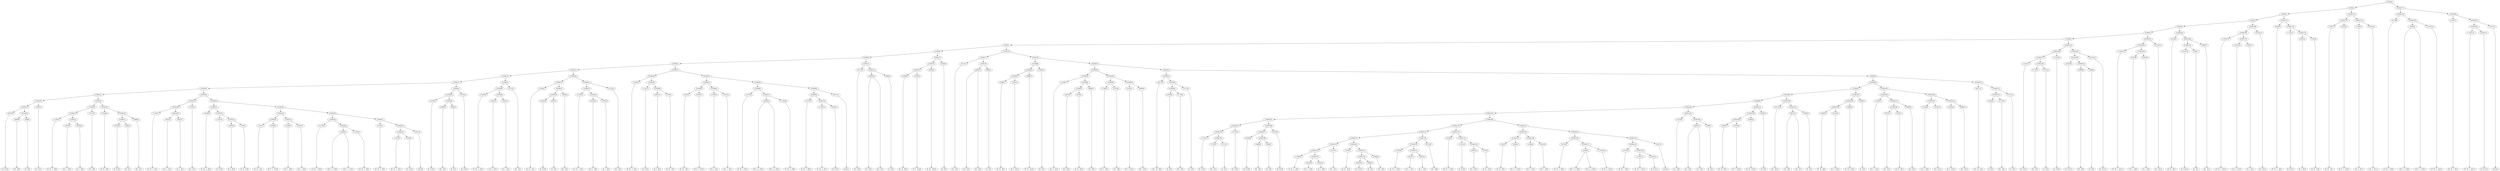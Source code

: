 digraph sample{
"L4763(0)"->"[D  Fis](0)"
"L3809(0)"->"[Fis  A](0)"
"L938(0)"->"[D  A](0)"
"L5294(18)"->"L3809(0)"
"L5294(18)"->"L938(0)"
"L5294(17)"->"L4763(0)"
"L5294(17)"->"L5294(18)"
"L4763(1)"->"[D  Fis](1)"
"L5294(16)"->"L5294(17)"
"L5294(16)"->"L4763(1)"
"L-1302(0)"->"[E  Fis  G  A](0)"
"L3423(0)"->"[Cis  G  A](0)"
"L2655(0)"->"[E  G  A](0)"
"L5294(22)"->"L3423(0)"
"L5294(22)"->"L2655(0)"
"L5294(21)"->"L-1302(0)"
"L5294(21)"->"L5294(22)"
"L3713(0)"->"[Cis  A](0)"
"L5294(20)"->"L5294(21)"
"L5294(20)"->"L3713(0)"
"L3104(0)"->"[D  Fis  A](0)"
"L4763(2)"->"[D  Fis](2)"
"L938(1)"->"[D  A](1)"
"L5294(25)"->"L4763(2)"
"L5294(25)"->"L938(1)"
"L3809(1)"->"[Fis  A](1)"
"L5294(24)"->"L5294(25)"
"L5294(24)"->"L3809(1)"
"L5294(23)"->"L3104(0)"
"L5294(23)"->"L5294(24)"
"L5294(19)"->"L5294(20)"
"L5294(19)"->"L5294(23)"
"L5294(15)"->"L5294(16)"
"L5294(15)"->"L5294(19)"
"L-1302(1)"->"[E  Fis  G  A](1)"
"L3423(1)"->"[Cis  G  A](1)"
"L2655(1)"->"[E  G  A](1)"
"L5294(29)"->"L3423(1)"
"L5294(29)"->"L2655(1)"
"L5294(28)"->"L-1302(1)"
"L5294(28)"->"L5294(29)"
"L3713(1)"->"[Cis  A](1)"
"L5294(27)"->"L5294(28)"
"L5294(27)"->"L3713(1)"
"L3148(0)"->"[D  Fis  G  A](0)"
"L-1351(0)"->"[E  Fis](0)"
"L3952(0)"->"[D  A  B](0)"
"L782(0)"->"[E  Fis  G](0)"
"L5294(33)"->"L3952(0)"
"L5294(33)"->"L782(0)"
"L5294(32)"->"L-1351(0)"
"L5294(32)"->"L5294(33)"
"L5294(31)"->"L3148(0)"
"L5294(31)"->"L5294(32)"
"L782(1)"->"[E  Fis  G](1)"
"L5018(0)"->"[D  E  G  Gis](0)"
"L5294(36)"->"L782(1)"
"L5294(36)"->"L5018(0)"
"L1164(0)"->"[Cis  E  A](0)"
"L3423(2)"->"[Cis  G  A](2)"
"L5294(37)"->"L1164(0)"
"L5294(37)"->"L3423(2)"
"L5294(35)"->"L5294(36)"
"L5294(35)"->"L5294(37)"
"L3178(0)"->"[D  Fis  G  B](0)"
"L4569(0)"->"[Fis  G  A  B](0)"
"L4569(0)"->"[Fis  G  A  B](1)"
"L-1302(2)"->"[E  Fis  G  A](2)"
"L5294(40)"->"L4569(0)"
"L5294(40)"->"L-1302(2)"
"L5294(39)"->"L3178(0)"
"L5294(39)"->"L5294(40)"
"L3178(1)"->"[D  Fis  G  B](1)"
"L-1302(3)"->"[E  Fis  G  A](3)"
"L4763(3)"->"[D  Fis](3)"
"L5294(43)"->"L-1302(3)"
"L5294(43)"->"L4763(3)"
"L1617(0)"->"[rest](0)"
"L5294(42)"->"L5294(43)"
"L5294(42)"->"L1617(0)"
"L5294(41)"->"L3178(1)"
"L5294(41)"->"L5294(42)"
"L5294(38)"->"L5294(39)"
"L5294(38)"->"L5294(41)"
"L5294(34)"->"L5294(35)"
"L5294(34)"->"L5294(38)"
"L5294(30)"->"L5294(31)"
"L5294(30)"->"L5294(34)"
"L5294(26)"->"L5294(27)"
"L5294(26)"->"L5294(30)"
"L5294(14)"->"L5294(15)"
"L5294(14)"->"L5294(26)"
"L4763(4)"->"[D  Fis](4)"
"L3809(2)"->"[Fis  A](2)"
"L938(2)"->"[D  A](2)"
"L5294(46)"->"L3809(2)"
"L5294(46)"->"L938(2)"
"L5294(45)"->"L4763(4)"
"L5294(45)"->"L5294(46)"
"L4763(5)"->"[D  Fis](5)"
"L5294(44)"->"L5294(45)"
"L5294(44)"->"L4763(5)"
"L5294(13)"->"L5294(14)"
"L5294(13)"->"L5294(44)"
"L-1302(4)"->"[E  Fis  G  A](4)"
"L3423(3)"->"[Cis  G  A](3)"
"L2655(2)"->"[E  G  A](2)"
"L5294(49)"->"L3423(3)"
"L5294(49)"->"L2655(2)"
"L5294(48)"->"L-1302(4)"
"L5294(48)"->"L5294(49)"
"L3713(2)"->"[Cis  A](2)"
"L5294(47)"->"L5294(48)"
"L5294(47)"->"L3713(2)"
"L5294(12)"->"L5294(13)"
"L5294(12)"->"L5294(47)"
"L3104(1)"->"[D  Fis  A](1)"
"L4763(6)"->"[D  Fis](6)"
"L938(3)"->"[D  A](3)"
"L5294(53)"->"L4763(6)"
"L5294(53)"->"L938(3)"
"L3809(3)"->"[Fis  A](3)"
"L5294(52)"->"L5294(53)"
"L5294(52)"->"L3809(3)"
"L5294(51)"->"L3104(1)"
"L5294(51)"->"L5294(52)"
"L-1302(5)"->"[E  Fis  G  A](5)"
"L3423(4)"->"[Cis  G  A](4)"
"L2655(3)"->"[E  G  A](3)"
"L5294(56)"->"L3423(4)"
"L5294(56)"->"L2655(3)"
"L5294(55)"->"L-1302(5)"
"L5294(55)"->"L5294(56)"
"L3713(3)"->"[Cis  A](3)"
"L5294(54)"->"L5294(55)"
"L5294(54)"->"L3713(3)"
"L5294(50)"->"L5294(51)"
"L5294(50)"->"L5294(54)"
"L5294(11)"->"L5294(12)"
"L5294(11)"->"L5294(50)"
"L3148(1)"->"[D  Fis  G  A](1)"
"L-1351(1)"->"[E  Fis](1)"
"L3952(1)"->"[D  A  B](1)"
"L782(2)"->"[E  Fis  G](2)"
"L5294(60)"->"L3952(1)"
"L5294(60)"->"L782(2)"
"L5294(59)"->"L-1351(1)"
"L5294(59)"->"L5294(60)"
"L5294(58)"->"L3148(1)"
"L5294(58)"->"L5294(59)"
"L782(3)"->"[E  Fis  G](3)"
"L5018(1)"->"[D  E  G  Gis](1)"
"L5294(63)"->"L782(3)"
"L5294(63)"->"L5018(1)"
"L1164(1)"->"[Cis  E  A](1)"
"L3423(5)"->"[Cis  G  A](5)"
"L5294(64)"->"L1164(1)"
"L5294(64)"->"L3423(5)"
"L5294(62)"->"L5294(63)"
"L5294(62)"->"L5294(64)"
"L3178(2)"->"[D  Fis  G  B](2)"
"L4569(1)"->"[Fis  G  A  B](2)"
"L4569(1)"->"[Fis  G  A  B](3)"
"L-1302(6)"->"[E  Fis  G  A](6)"
"L5294(67)"->"L4569(1)"
"L5294(67)"->"L-1302(6)"
"L5294(66)"->"L3178(2)"
"L5294(66)"->"L5294(67)"
"L3178(3)"->"[D  Fis  G  B](3)"
"L-1302(7)"->"[E  Fis  G  A](7)"
"L4763(7)"->"[D  Fis](7)"
"L5294(70)"->"L-1302(7)"
"L5294(70)"->"L4763(7)"
"L5294(69)"->"L3178(3)"
"L5294(69)"->"L5294(70)"
"L1617(1)"->"[rest](1)"
"L5294(68)"->"L5294(69)"
"L5294(68)"->"L1617(1)"
"L5294(65)"->"L5294(66)"
"L5294(65)"->"L5294(68)"
"L5294(61)"->"L5294(62)"
"L5294(61)"->"L5294(65)"
"L5294(57)"->"L5294(58)"
"L5294(57)"->"L5294(61)"
"L5294(10)"->"L5294(11)"
"L5294(10)"->"L5294(57)"
"L3713(4)"->"[Cis  A](4)"
"L4831(0)"->"[Cis  E](0)"
"L4831(0)"->"[Cis  E](1)"
"L966(0)"->"[E  A](0)"
"L5294(72)"->"L4831(0)"
"L5294(72)"->"L966(0)"
"L5294(71)"->"L3713(4)"
"L5294(71)"->"L5294(72)"
"L5294(9)"->"L5294(10)"
"L5294(9)"->"L5294(71)"
"L3369(0)"->"[D  Gis  B](0)"
"L2254(0)"->"[D  E  Gis](0)"
"L5294(75)"->"L3369(0)"
"L5294(75)"->"L2254(0)"
"L4904(0)"->"[E  Fis  Gis](0)"
"L5294(74)"->"L5294(75)"
"L5294(74)"->"L4904(0)"
"L3943(0)"->"[D  E](0)"
"L5294(73)"->"L5294(74)"
"L5294(73)"->"L3943(0)"
"L5294(8)"->"L5294(9)"
"L5294(8)"->"L5294(73)"
"L3713(5)"->"[Cis  A](5)"
"L4831(1)"->"[Cis  E](2)"
"L4831(1)"->"[Cis  E](3)"
"L966(1)"->"[E  A](1)"
"L5294(78)"->"L4831(1)"
"L5294(78)"->"L966(1)"
"L5294(77)"->"L3713(5)"
"L5294(77)"->"L5294(78)"
"L3369(1)"->"[D  Gis  B](1)"
"L2254(1)"->"[D  E  Gis](1)"
"L5294(82)"->"L3369(1)"
"L5294(82)"->"L2254(1)"
"L4904(1)"->"[E  Fis  Gis](1)"
"L5294(81)"->"L5294(82)"
"L5294(81)"->"L4904(1)"
"L3943(1)"->"[D  E](1)"
"L5294(80)"->"L5294(81)"
"L5294(80)"->"L3943(1)"
"L1164(2)"->"[Cis  E  A](2)"
"L4873(0)"->"[Cis  D](0)"
"L879(0)"->"[D  Fis  B](0)"
"L5294(87)"->"L4873(0)"
"L5294(87)"->"L879(0)"
"L4864(0)"->"[Cis  B](0)"
"L5294(86)"->"L5294(87)"
"L5294(86)"->"L4864(0)"
"L5294(85)"->"L1164(2)"
"L5294(85)"->"L5294(86)"
"L1164(3)"->"[Cis  E  A](3)"
"L3713(6)"->"[Cis  A](6)"
"L5294(89)"->"L1164(3)"
"L5294(89)"->"L3713(6)"
"L2254(2)"->"[D  E  Gis](2)"
"L4895(0)"->"[Fis  Gis](0)"
"L5294(90)"->"L2254(2)"
"L5294(90)"->"L4895(0)"
"L5294(88)"->"L5294(89)"
"L5294(88)"->"L5294(90)"
"L5294(84)"->"L5294(85)"
"L5294(84)"->"L5294(88)"
"L4577(0)"->"[Cis  Gis  A](0)"
"L2618(0)"->"[A  B](0)"
"L1779(0)"->"[Fis  G](0)"
"L5294(94)"->"L2618(0)"
"L5294(94)"->"L1779(0)"
"L3771(0)"->"[G  A](0)"
"L5294(93)"->"L5294(94)"
"L5294(93)"->"L3771(0)"
"L5294(92)"->"L4577(0)"
"L5294(92)"->"L5294(93)"
"L-1351(2)"->"[E  Fis](2)"
"L1779(1)"->"[Fis  G](1)"
"L3771(1)"->"[G  A](1)"
"L5294(105)"->"L1779(1)"
"L5294(105)"->"L3771(1)"
"L5294(104)"->"L-1351(2)"
"L5294(104)"->"L5294(105)"
"L-1351(3)"->"[E  Fis](3)"
"L5294(103)"->"L5294(104)"
"L5294(103)"->"L-1351(3)"
"L4763(8)"->"[D  Fis](8)"
"L3809(4)"->"[Fis  A](4)"
"L938(4)"->"[D  A](4)"
"L5294(108)"->"L3809(4)"
"L5294(108)"->"L938(4)"
"L5294(107)"->"L4763(8)"
"L5294(107)"->"L5294(108)"
"L4763(9)"->"[D  Fis](9)"
"L5294(106)"->"L5294(107)"
"L5294(106)"->"L4763(9)"
"L5294(102)"->"L5294(103)"
"L5294(102)"->"L5294(106)"
"L-1302(8)"->"[E  Fis  G  A](8)"
"L3423(6)"->"[Cis  G  A](6)"
"L2655(4)"->"[E  G  A](4)"
"L5294(115)"->"L3423(6)"
"L5294(115)"->"L2655(4)"
"L5294(114)"->"L-1302(8)"
"L5294(114)"->"L5294(115)"
"L3713(7)"->"[Cis  A](7)"
"L5294(113)"->"L5294(114)"
"L5294(113)"->"L3713(7)"
"L3104(2)"->"[D  Fis  A](2)"
"L4763(10)"->"[D  Fis](10)"
"L938(5)"->"[D  A](5)"
"L5294(118)"->"L4763(10)"
"L5294(118)"->"L938(5)"
"L3809(5)"->"[Fis  A](5)"
"L5294(117)"->"L5294(118)"
"L5294(117)"->"L3809(5)"
"L5294(116)"->"L3104(2)"
"L5294(116)"->"L5294(117)"
"L5294(112)"->"L5294(113)"
"L5294(112)"->"L5294(116)"
"L-1302(9)"->"[E  Fis  G  A](9)"
"L3423(7)"->"[Cis  G  A](7)"
"L2655(5)"->"[E  G  A](5)"
"L5294(121)"->"L3423(7)"
"L5294(121)"->"L2655(5)"
"L5294(120)"->"L-1302(9)"
"L5294(120)"->"L5294(121)"
"L3713(8)"->"[Cis  A](8)"
"L5294(119)"->"L5294(120)"
"L5294(119)"->"L3713(8)"
"L5294(111)"->"L5294(112)"
"L5294(111)"->"L5294(119)"
"L3148(2)"->"[D  Fis  G  A](2)"
"L-1351(4)"->"[E  Fis](4)"
"L3952(2)"->"[D  A  B](2)"
"L782(4)"->"[E  Fis  G](4)"
"L5294(124)"->"L3952(2)"
"L5294(124)"->"L782(4)"
"L5294(123)"->"L-1351(4)"
"L5294(123)"->"L5294(124)"
"L5294(122)"->"L3148(2)"
"L5294(122)"->"L5294(123)"
"L5294(110)"->"L5294(111)"
"L5294(110)"->"L5294(122)"
"L782(5)"->"[E  Fis  G](5)"
"L5018(2)"->"[D  E  G  Gis](2)"
"L5294(127)"->"L782(5)"
"L5294(127)"->"L5018(2)"
"L1164(4)"->"[Cis  E  A](4)"
"L3423(8)"->"[Cis  G  A](8)"
"L5294(128)"->"L1164(4)"
"L5294(128)"->"L3423(8)"
"L5294(126)"->"L5294(127)"
"L5294(126)"->"L5294(128)"
"L3178(4)"->"[D  Fis  G  B](4)"
"L4569(2)"->"[Fis  G  A  B](4)"
"L4569(2)"->"[Fis  G  A  B](5)"
"L-1302(10)"->"[E  Fis  G  A](10)"
"L5294(131)"->"L4569(2)"
"L5294(131)"->"L-1302(10)"
"L5294(130)"->"L3178(4)"
"L5294(130)"->"L5294(131)"
"L3178(5)"->"[D  Fis  G  B](5)"
"L-1302(11)"->"[E  Fis  G  A](11)"
"L4763(11)"->"[D  Fis](11)"
"L5294(134)"->"L-1302(11)"
"L5294(134)"->"L4763(11)"
"L5294(133)"->"L3178(5)"
"L5294(133)"->"L5294(134)"
"L1617(2)"->"[rest](2)"
"L5294(132)"->"L5294(133)"
"L5294(132)"->"L1617(2)"
"L5294(129)"->"L5294(130)"
"L5294(129)"->"L5294(132)"
"L5294(125)"->"L5294(126)"
"L5294(125)"->"L5294(129)"
"L5294(109)"->"L5294(110)"
"L5294(109)"->"L5294(125)"
"L5294(101)"->"L5294(102)"
"L5294(101)"->"L5294(109)"
"L3713(9)"->"[Cis  A](9)"
"L4831(2)"->"[Cis  E](4)"
"L4831(2)"->"[Cis  E](5)"
"L966(2)"->"[E  A](2)"
"L5294(136)"->"L4831(2)"
"L5294(136)"->"L966(2)"
"L5294(135)"->"L3713(9)"
"L5294(135)"->"L5294(136)"
"L5294(100)"->"L5294(101)"
"L5294(100)"->"L5294(135)"
"L3369(2)"->"[D  Gis  B](2)"
"L2254(3)"->"[D  E  Gis](3)"
"L5294(139)"->"L3369(2)"
"L5294(139)"->"L2254(3)"
"L4904(2)"->"[E  Fis  Gis](2)"
"L5294(138)"->"L5294(139)"
"L5294(138)"->"L4904(2)"
"L3943(2)"->"[D  E](2)"
"L5294(137)"->"L5294(138)"
"L5294(137)"->"L3943(2)"
"L5294(99)"->"L5294(100)"
"L5294(99)"->"L5294(137)"
"L3713(10)"->"[Cis  A](10)"
"L4831(3)"->"[Cis  E](6)"
"L4831(3)"->"[Cis  E](7)"
"L966(3)"->"[E  A](3)"
"L5294(141)"->"L4831(3)"
"L5294(141)"->"L966(3)"
"L5294(140)"->"L3713(10)"
"L5294(140)"->"L5294(141)"
"L5294(98)"->"L5294(99)"
"L5294(98)"->"L5294(140)"
"L3369(3)"->"[D  Gis  B](3)"
"L2254(4)"->"[D  E  Gis](4)"
"L5294(144)"->"L3369(3)"
"L5294(144)"->"L2254(4)"
"L4904(3)"->"[E  Fis  Gis](3)"
"L5294(143)"->"L5294(144)"
"L5294(143)"->"L4904(3)"
"L3943(3)"->"[D  E](3)"
"L5294(142)"->"L5294(143)"
"L5294(142)"->"L3943(3)"
"L5294(97)"->"L5294(98)"
"L5294(97)"->"L5294(142)"
"L1164(5)"->"[Cis  E  A](5)"
"L4873(1)"->"[Cis  D](1)"
"L879(1)"->"[D  Fis  B](1)"
"L5294(148)"->"L4873(1)"
"L5294(148)"->"L879(1)"
"L4864(1)"->"[Cis  B](1)"
"L5294(147)"->"L5294(148)"
"L5294(147)"->"L4864(1)"
"L5294(146)"->"L1164(5)"
"L5294(146)"->"L5294(147)"
"L1164(6)"->"[Cis  E  A](6)"
"L3713(11)"->"[Cis  A](11)"
"L5294(150)"->"L1164(6)"
"L5294(150)"->"L3713(11)"
"L2254(5)"->"[D  E  Gis](5)"
"L4895(1)"->"[Fis  Gis](1)"
"L5294(151)"->"L2254(5)"
"L5294(151)"->"L4895(1)"
"L5294(149)"->"L5294(150)"
"L5294(149)"->"L5294(151)"
"L5294(145)"->"L5294(146)"
"L5294(145)"->"L5294(149)"
"L5294(96)"->"L5294(97)"
"L5294(96)"->"L5294(145)"
"L4577(1)"->"[Cis  Gis  A](1)"
"L2618(1)"->"[A  B](1)"
"L1779(2)"->"[Fis  G](2)"
"L5294(154)"->"L2618(1)"
"L5294(154)"->"L1779(2)"
"L3771(2)"->"[G  A](2)"
"L5294(153)"->"L5294(154)"
"L5294(153)"->"L3771(2)"
"L5294(152)"->"L4577(1)"
"L5294(152)"->"L5294(153)"
"L5294(95)"->"L5294(96)"
"L5294(95)"->"L5294(152)"
"L5294(91)"->"L5294(92)"
"L5294(91)"->"L5294(95)"
"L5294(83)"->"L5294(84)"
"L5294(83)"->"L5294(91)"
"L5294(79)"->"L5294(80)"
"L5294(79)"->"L5294(83)"
"L5294(76)"->"L5294(77)"
"L5294(76)"->"L5294(79)"
"L5294(7)"->"L5294(8)"
"L5294(7)"->"L5294(76)"
"L-1351(5)"->"[E  Fis](5)"
"L1779(3)"->"[Fis  G](3)"
"L3771(3)"->"[G  A](3)"
"L5294(158)"->"L1779(3)"
"L5294(158)"->"L3771(3)"
"L5294(157)"->"L-1351(5)"
"L5294(157)"->"L5294(158)"
"L-1351(6)"->"[E  Fis](6)"
"L5294(156)"->"L5294(157)"
"L5294(156)"->"L-1351(6)"
"L4763(12)"->"[D  Fis](12)"
"L3809(6)"->"[Fis  A](6)"
"L938(6)"->"[D  A](6)"
"L5294(161)"->"L3809(6)"
"L5294(161)"->"L938(6)"
"L5294(160)"->"L4763(12)"
"L5294(160)"->"L5294(161)"
"L4763(13)"->"[D  Fis](13)"
"L5294(159)"->"L5294(160)"
"L5294(159)"->"L4763(13)"
"L5294(155)"->"L5294(156)"
"L5294(155)"->"L5294(159)"
"L5294(6)"->"L5294(7)"
"L5294(6)"->"L5294(155)"
"L-1302(12)"->"[E  Fis  G  A](12)"
"L3423(9)"->"[Cis  G  A](9)"
"L2655(6)"->"[E  G  A](6)"
"L5294(164)"->"L3423(9)"
"L5294(164)"->"L2655(6)"
"L5294(163)"->"L-1302(12)"
"L5294(163)"->"L5294(164)"
"L3713(12)"->"[Cis  A](12)"
"L5294(162)"->"L5294(163)"
"L5294(162)"->"L3713(12)"
"L5294(5)"->"L5294(6)"
"L5294(5)"->"L5294(162)"
"L3104(3)"->"[D  Fis  A](3)"
"L4763(14)"->"[D  Fis](14)"
"L938(7)"->"[D  A](7)"
"L5294(167)"->"L4763(14)"
"L5294(167)"->"L938(7)"
"L3809(7)"->"[Fis  A](7)"
"L5294(166)"->"L5294(167)"
"L5294(166)"->"L3809(7)"
"L5294(165)"->"L3104(3)"
"L5294(165)"->"L5294(166)"
"L5294(4)"->"L5294(5)"
"L5294(4)"->"L5294(165)"
"L-1302(13)"->"[E  Fis  G  A](13)"
"L3423(10)"->"[Cis  G  A](10)"
"L2655(7)"->"[E  G  A](7)"
"L5294(170)"->"L3423(10)"
"L5294(170)"->"L2655(7)"
"L5294(169)"->"L-1302(13)"
"L5294(169)"->"L5294(170)"
"L3713(13)"->"[Cis  A](13)"
"L5294(168)"->"L5294(169)"
"L5294(168)"->"L3713(13)"
"L5294(3)"->"L5294(4)"
"L5294(3)"->"L5294(168)"
"L3148(3)"->"[D  Fis  G  A](3)"
"L-1351(7)"->"[E  Fis](7)"
"L3952(3)"->"[D  A  B](3)"
"L782(6)"->"[E  Fis  G](6)"
"L5294(173)"->"L3952(3)"
"L5294(173)"->"L782(6)"
"L5294(172)"->"L-1351(7)"
"L5294(172)"->"L5294(173)"
"L5294(171)"->"L3148(3)"
"L5294(171)"->"L5294(172)"
"L5294(2)"->"L5294(3)"
"L5294(2)"->"L5294(171)"
"L782(7)"->"[E  Fis  G](7)"
"L5018(3)"->"[D  E  G  Gis](3)"
"L5294(175)"->"L782(7)"
"L5294(175)"->"L5018(3)"
"L1164(7)"->"[Cis  E  A](7)"
"L3423(11)"->"[Cis  G  A](11)"
"L5294(176)"->"L1164(7)"
"L5294(176)"->"L3423(11)"
"L5294(174)"->"L5294(175)"
"L5294(174)"->"L5294(176)"
"L5294(1)"->"L5294(2)"
"L5294(1)"->"L5294(174)"
"L3178(6)"->"[D  Fis  G  B](6)"
"L4569(3)"->"[Fis  G  A  B](6)"
"L4569(3)"->"[Fis  G  A  B](7)"
"L-1302(14)"->"[E  Fis  G  A](14)"
"L5294(179)"->"L4569(3)"
"L5294(179)"->"L-1302(14)"
"L5294(178)"->"L3178(6)"
"L5294(178)"->"L5294(179)"
"L3178(7)"->"[D  Fis  G  B](7)"
"L-1302(15)"->"[E  Fis  G  A](15)"
"L4763(15)"->"[D  Fis](15)"
"L5294(182)"->"L-1302(15)"
"L5294(182)"->"L4763(15)"
"L1617(3)"->"[rest](3)"
"L5294(181)"->"L5294(182)"
"L5294(181)"->"L1617(3)"
"L5294(180)"->"L3178(7)"
"L5294(180)"->"L5294(181)"
"L5294(177)"->"L5294(178)"
"L5294(177)"->"L5294(180)"
"L5294(0)"->"L5294(1)"
"L5294(0)"->"L5294(177)"
{rank = min; "L5294(0)"}
{rank = same; "L5294(1)"; "L5294(177)";}
{rank = same; "L5294(2)"; "L5294(174)"; "L5294(178)"; "L5294(180)";}
{rank = same; "L5294(3)"; "L5294(171)"; "L5294(175)"; "L5294(176)"; "L3178(6)"; "L5294(179)"; "L3178(7)"; "L5294(181)";}
{rank = same; "L5294(4)"; "L5294(168)"; "L3148(3)"; "L5294(172)"; "L782(7)"; "L5018(3)"; "L1164(7)"; "L3423(11)"; "L4569(3)"; "L-1302(14)"; "L5294(182)"; "L1617(3)";}
{rank = same; "L5294(5)"; "L5294(165)"; "L5294(169)"; "L3713(13)"; "L-1351(7)"; "L5294(173)"; "L-1302(15)"; "L4763(15)";}
{rank = same; "L5294(6)"; "L5294(162)"; "L3104(3)"; "L5294(166)"; "L-1302(13)"; "L5294(170)"; "L3952(3)"; "L782(6)";}
{rank = same; "L5294(7)"; "L5294(155)"; "L5294(163)"; "L3713(12)"; "L5294(167)"; "L3809(7)"; "L3423(10)"; "L2655(7)";}
{rank = same; "L5294(8)"; "L5294(76)"; "L5294(156)"; "L5294(159)"; "L-1302(12)"; "L5294(164)"; "L4763(14)"; "L938(7)";}
{rank = same; "L5294(9)"; "L5294(73)"; "L5294(77)"; "L5294(79)"; "L5294(157)"; "L-1351(6)"; "L5294(160)"; "L4763(13)"; "L3423(9)"; "L2655(6)";}
{rank = same; "L5294(10)"; "L5294(71)"; "L5294(74)"; "L3943(0)"; "L3713(5)"; "L5294(78)"; "L5294(80)"; "L5294(83)"; "L-1351(5)"; "L5294(158)"; "L4763(12)"; "L5294(161)";}
{rank = same; "L5294(11)"; "L5294(57)"; "L3713(4)"; "L5294(72)"; "L5294(75)"; "L4904(0)"; "L4831(1)"; "L966(1)"; "L5294(81)"; "L3943(1)"; "L5294(84)"; "L5294(91)"; "L1779(3)"; "L3771(3)"; "L3809(6)"; "L938(6)";}
{rank = same; "L5294(12)"; "L5294(50)"; "L5294(58)"; "L5294(61)"; "L4831(0)"; "L966(0)"; "L3369(0)"; "L2254(0)"; "L5294(82)"; "L4904(1)"; "L5294(85)"; "L5294(88)"; "L5294(92)"; "L5294(95)";}
{rank = same; "L5294(13)"; "L5294(47)"; "L5294(51)"; "L5294(54)"; "L3148(1)"; "L5294(59)"; "L5294(62)"; "L5294(65)"; "L3369(1)"; "L2254(1)"; "L1164(2)"; "L5294(86)"; "L5294(89)"; "L5294(90)"; "L4577(0)"; "L5294(93)"; "L5294(96)"; "L5294(152)";}
{rank = same; "L5294(14)"; "L5294(44)"; "L5294(48)"; "L3713(2)"; "L3104(1)"; "L5294(52)"; "L5294(55)"; "L3713(3)"; "L-1351(1)"; "L5294(60)"; "L5294(63)"; "L5294(64)"; "L5294(66)"; "L5294(68)"; "L5294(87)"; "L4864(0)"; "L1164(3)"; "L3713(6)"; "L2254(2)"; "L4895(0)"; "L5294(94)"; "L3771(0)"; "L5294(97)"; "L5294(145)"; "L4577(1)"; "L5294(153)";}
{rank = same; "L5294(15)"; "L5294(26)"; "L5294(45)"; "L4763(5)"; "L-1302(4)"; "L5294(49)"; "L5294(53)"; "L3809(3)"; "L-1302(5)"; "L5294(56)"; "L3952(1)"; "L782(2)"; "L782(3)"; "L5018(1)"; "L1164(1)"; "L3423(5)"; "L3178(2)"; "L5294(67)"; "L5294(69)"; "L1617(1)"; "L4873(0)"; "L879(0)"; "L2618(0)"; "L1779(0)"; "L5294(98)"; "L5294(142)"; "L5294(146)"; "L5294(149)"; "L5294(154)"; "L3771(2)";}
{rank = same; "L5294(16)"; "L5294(19)"; "L5294(27)"; "L5294(30)"; "L4763(4)"; "L5294(46)"; "L3423(3)"; "L2655(2)"; "L4763(6)"; "L938(3)"; "L3423(4)"; "L2655(3)"; "L4569(1)"; "L-1302(6)"; "L3178(3)"; "L5294(70)"; "L5294(99)"; "L5294(140)"; "L5294(143)"; "L3943(3)"; "L1164(5)"; "L5294(147)"; "L5294(150)"; "L5294(151)"; "L2618(1)"; "L1779(2)";}
{rank = same; "L5294(17)"; "L4763(1)"; "L5294(20)"; "L5294(23)"; "L5294(28)"; "L3713(1)"; "L5294(31)"; "L5294(34)"; "L3809(2)"; "L938(2)"; "L-1302(7)"; "L4763(7)"; "L5294(100)"; "L5294(137)"; "L3713(10)"; "L5294(141)"; "L5294(144)"; "L4904(3)"; "L5294(148)"; "L4864(1)"; "L1164(6)"; "L3713(11)"; "L2254(5)"; "L4895(1)";}
{rank = same; "L4763(0)"; "L5294(18)"; "L5294(21)"; "L3713(0)"; "L3104(0)"; "L5294(24)"; "L-1302(1)"; "L5294(29)"; "L3148(0)"; "L5294(32)"; "L5294(35)"; "L5294(38)"; "L5294(101)"; "L5294(135)"; "L5294(138)"; "L3943(2)"; "L4831(3)"; "L966(3)"; "L3369(3)"; "L2254(4)"; "L4873(1)"; "L879(1)";}
{rank = same; "L3809(0)"; "L938(0)"; "L-1302(0)"; "L5294(22)"; "L5294(25)"; "L3809(1)"; "L3423(1)"; "L2655(1)"; "L-1351(0)"; "L5294(33)"; "L5294(36)"; "L5294(37)"; "L5294(39)"; "L5294(41)"; "L5294(102)"; "L5294(109)"; "L3713(9)"; "L5294(136)"; "L5294(139)"; "L4904(2)";}
{rank = same; "L3423(0)"; "L2655(0)"; "L4763(2)"; "L938(1)"; "L3952(0)"; "L782(0)"; "L782(1)"; "L5018(0)"; "L1164(0)"; "L3423(2)"; "L3178(0)"; "L5294(40)"; "L3178(1)"; "L5294(42)"; "L5294(103)"; "L5294(106)"; "L5294(110)"; "L5294(125)"; "L4831(2)"; "L966(2)"; "L3369(2)"; "L2254(3)";}
{rank = same; "L4569(0)"; "L-1302(2)"; "L5294(43)"; "L1617(0)"; "L5294(104)"; "L-1351(3)"; "L5294(107)"; "L4763(9)"; "L5294(111)"; "L5294(122)"; "L5294(126)"; "L5294(129)";}
{rank = same; "L-1302(3)"; "L4763(3)"; "L-1351(2)"; "L5294(105)"; "L4763(8)"; "L5294(108)"; "L5294(112)"; "L5294(119)"; "L3148(2)"; "L5294(123)"; "L5294(127)"; "L5294(128)"; "L5294(130)"; "L5294(132)";}
{rank = same; "L1779(1)"; "L3771(1)"; "L3809(4)"; "L938(4)"; "L5294(113)"; "L5294(116)"; "L5294(120)"; "L3713(8)"; "L-1351(4)"; "L5294(124)"; "L782(5)"; "L5018(2)"; "L1164(4)"; "L3423(8)"; "L3178(4)"; "L5294(131)"; "L5294(133)"; "L1617(2)";}
{rank = same; "L5294(114)"; "L3713(7)"; "L3104(2)"; "L5294(117)"; "L-1302(9)"; "L5294(121)"; "L3952(2)"; "L782(4)"; "L4569(2)"; "L-1302(10)"; "L3178(5)"; "L5294(134)";}
{rank = same; "L-1302(8)"; "L5294(115)"; "L5294(118)"; "L3809(5)"; "L3423(7)"; "L2655(5)"; "L-1302(11)"; "L4763(11)";}
{rank = same; "L3423(6)"; "L2655(4)"; "L4763(10)"; "L938(5)";}
{rank = max; "[A  B](0)"; "[A  B](1)"; "[Cis  A](0)"; "[Cis  A](1)"; "[Cis  A](10)"; "[Cis  A](11)"; "[Cis  A](12)"; "[Cis  A](13)"; "[Cis  A](2)"; "[Cis  A](3)"; "[Cis  A](4)"; "[Cis  A](5)"; "[Cis  A](6)"; "[Cis  A](7)"; "[Cis  A](8)"; "[Cis  A](9)"; "[Cis  B](0)"; "[Cis  B](1)"; "[Cis  D](0)"; "[Cis  D](1)"; "[Cis  E  A](0)"; "[Cis  E  A](1)"; "[Cis  E  A](2)"; "[Cis  E  A](3)"; "[Cis  E  A](4)"; "[Cis  E  A](5)"; "[Cis  E  A](6)"; "[Cis  E  A](7)"; "[Cis  E](0)"; "[Cis  E](1)"; "[Cis  E](2)"; "[Cis  E](3)"; "[Cis  E](4)"; "[Cis  E](5)"; "[Cis  E](6)"; "[Cis  E](7)"; "[Cis  G  A](0)"; "[Cis  G  A](1)"; "[Cis  G  A](10)"; "[Cis  G  A](11)"; "[Cis  G  A](2)"; "[Cis  G  A](3)"; "[Cis  G  A](4)"; "[Cis  G  A](5)"; "[Cis  G  A](6)"; "[Cis  G  A](7)"; "[Cis  G  A](8)"; "[Cis  G  A](9)"; "[Cis  Gis  A](0)"; "[Cis  Gis  A](1)"; "[D  A  B](0)"; "[D  A  B](1)"; "[D  A  B](2)"; "[D  A  B](3)"; "[D  A](0)"; "[D  A](1)"; "[D  A](2)"; "[D  A](3)"; "[D  A](4)"; "[D  A](5)"; "[D  A](6)"; "[D  A](7)"; "[D  E  G  Gis](0)"; "[D  E  G  Gis](1)"; "[D  E  G  Gis](2)"; "[D  E  G  Gis](3)"; "[D  E  Gis](0)"; "[D  E  Gis](1)"; "[D  E  Gis](2)"; "[D  E  Gis](3)"; "[D  E  Gis](4)"; "[D  E  Gis](5)"; "[D  E](0)"; "[D  E](1)"; "[D  E](2)"; "[D  E](3)"; "[D  Fis  A](0)"; "[D  Fis  A](1)"; "[D  Fis  A](2)"; "[D  Fis  A](3)"; "[D  Fis  B](0)"; "[D  Fis  B](1)"; "[D  Fis  G  A](0)"; "[D  Fis  G  A](1)"; "[D  Fis  G  A](2)"; "[D  Fis  G  A](3)"; "[D  Fis  G  B](0)"; "[D  Fis  G  B](1)"; "[D  Fis  G  B](2)"; "[D  Fis  G  B](3)"; "[D  Fis  G  B](4)"; "[D  Fis  G  B](5)"; "[D  Fis  G  B](6)"; "[D  Fis  G  B](7)"; "[D  Fis](0)"; "[D  Fis](1)"; "[D  Fis](10)"; "[D  Fis](11)"; "[D  Fis](12)"; "[D  Fis](13)"; "[D  Fis](14)"; "[D  Fis](15)"; "[D  Fis](2)"; "[D  Fis](3)"; "[D  Fis](4)"; "[D  Fis](5)"; "[D  Fis](6)"; "[D  Fis](7)"; "[D  Fis](8)"; "[D  Fis](9)"; "[D  Gis  B](0)"; "[D  Gis  B](1)"; "[D  Gis  B](2)"; "[D  Gis  B](3)"; "[E  A](0)"; "[E  A](1)"; "[E  A](2)"; "[E  A](3)"; "[E  Fis  G  A](0)"; "[E  Fis  G  A](1)"; "[E  Fis  G  A](10)"; "[E  Fis  G  A](11)"; "[E  Fis  G  A](12)"; "[E  Fis  G  A](13)"; "[E  Fis  G  A](14)"; "[E  Fis  G  A](15)"; "[E  Fis  G  A](2)"; "[E  Fis  G  A](3)"; "[E  Fis  G  A](4)"; "[E  Fis  G  A](5)"; "[E  Fis  G  A](6)"; "[E  Fis  G  A](7)"; "[E  Fis  G  A](8)"; "[E  Fis  G  A](9)"; "[E  Fis  G](0)"; "[E  Fis  G](1)"; "[E  Fis  G](2)"; "[E  Fis  G](3)"; "[E  Fis  G](4)"; "[E  Fis  G](5)"; "[E  Fis  G](6)"; "[E  Fis  G](7)"; "[E  Fis  Gis](0)"; "[E  Fis  Gis](1)"; "[E  Fis  Gis](2)"; "[E  Fis  Gis](3)"; "[E  Fis](0)"; "[E  Fis](1)"; "[E  Fis](2)"; "[E  Fis](3)"; "[E  Fis](4)"; "[E  Fis](5)"; "[E  Fis](6)"; "[E  Fis](7)"; "[E  G  A](0)"; "[E  G  A](1)"; "[E  G  A](2)"; "[E  G  A](3)"; "[E  G  A](4)"; "[E  G  A](5)"; "[E  G  A](6)"; "[E  G  A](7)"; "[Fis  A](0)"; "[Fis  A](1)"; "[Fis  A](2)"; "[Fis  A](3)"; "[Fis  A](4)"; "[Fis  A](5)"; "[Fis  A](6)"; "[Fis  A](7)"; "[Fis  G  A  B](0)"; "[Fis  G  A  B](1)"; "[Fis  G  A  B](2)"; "[Fis  G  A  B](3)"; "[Fis  G  A  B](4)"; "[Fis  G  A  B](5)"; "[Fis  G  A  B](6)"; "[Fis  G  A  B](7)"; "[Fis  G](0)"; "[Fis  G](1)"; "[Fis  G](2)"; "[Fis  G](3)"; "[Fis  Gis](0)"; "[Fis  Gis](1)"; "[G  A](0)"; "[G  A](1)"; "[G  A](2)"; "[G  A](3)"; "[rest](0)"; "[rest](1)"; "[rest](2)"; "[rest](3)";}
}